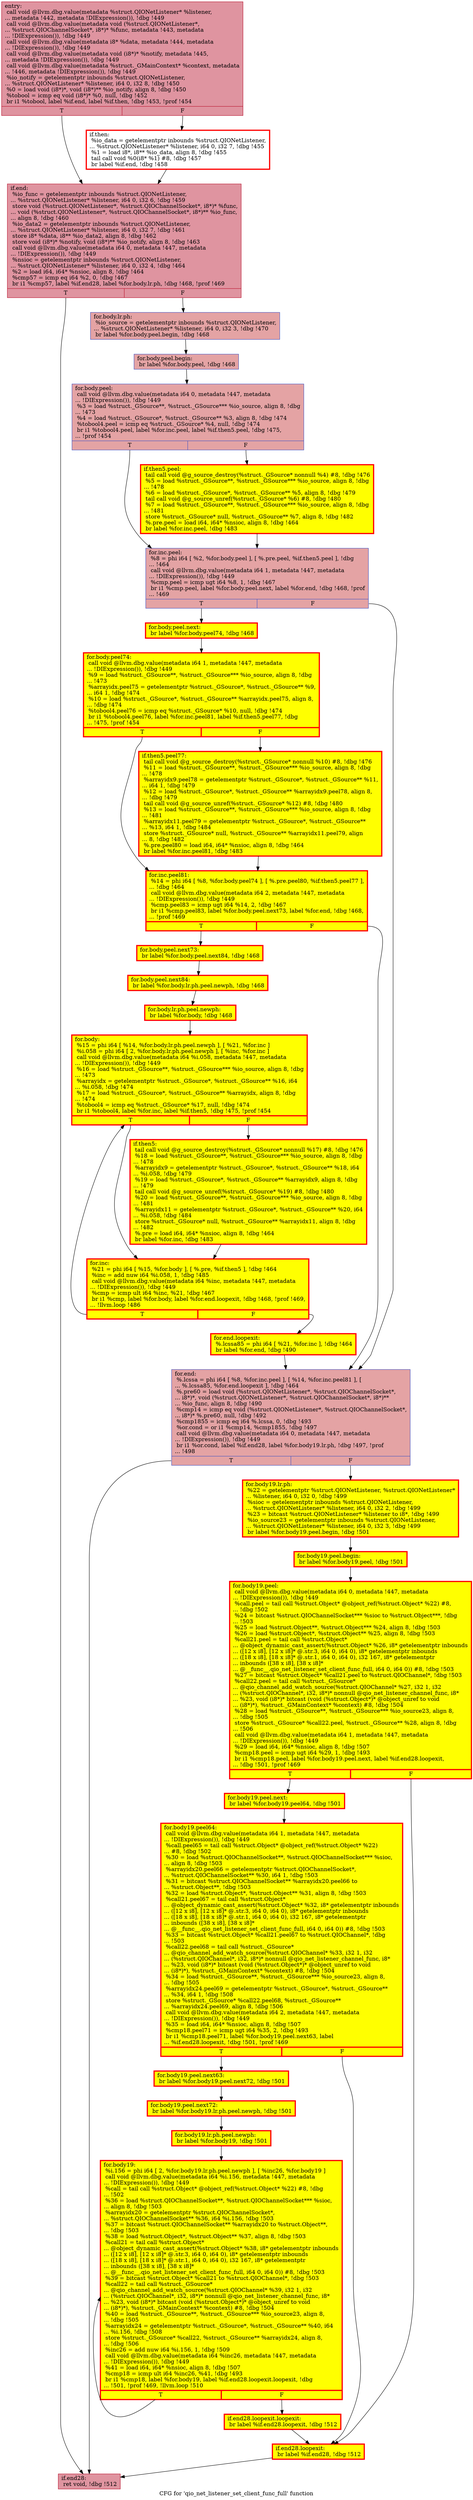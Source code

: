 digraph "CFG for 'qio_net_listener_set_client_func_full' function" {
	label="CFG for 'qio_net_listener_set_client_func_full' function";

	Node0x55d14ee405b0 [shape=record,color="#b70d28ff", style=filled, fillcolor="#b70d2870",label="{entry:\l  call void @llvm.dbg.value(metadata %struct.QIONetListener* %listener,\l... metadata !442, metadata !DIExpression()), !dbg !449\l  call void @llvm.dbg.value(metadata void (%struct.QIONetListener*,\l... %struct.QIOChannelSocket*, i8*)* %func, metadata !443, metadata\l... !DIExpression()), !dbg !449\l  call void @llvm.dbg.value(metadata i8* %data, metadata !444, metadata\l... !DIExpression()), !dbg !449\l  call void @llvm.dbg.value(metadata void (i8*)* %notify, metadata !445,\l... metadata !DIExpression()), !dbg !449\l  call void @llvm.dbg.value(metadata %struct._GMainContext* %context, metadata\l... !446, metadata !DIExpression()), !dbg !449\l  %io_notify = getelementptr inbounds %struct.QIONetListener,\l... %struct.QIONetListener* %listener, i64 0, i32 8, !dbg !450\l  %0 = load void (i8*)*, void (i8*)** %io_notify, align 8, !dbg !450\l  %tobool = icmp eq void (i8*)* %0, null, !dbg !452\l  br i1 %tobool, label %if.end, label %if.then, !dbg !453, !prof !454\l|{<s0>T|<s1>F}}"];
	Node0x55d14ee405b0:s0 -> Node0x55d14ee43de0;
	Node0x55d14ee405b0:s1 -> Node0x55d14ee43d90;
	Node0x55d14ee43d90 [shape=record,penwidth=3.0, color="red",label="{if.then:                                          \l  %io_data = getelementptr inbounds %struct.QIONetListener,\l... %struct.QIONetListener* %listener, i64 0, i32 7, !dbg !455\l  %1 = load i8*, i8** %io_data, align 8, !dbg !455\l  tail call void %0(i8* %1) #8, !dbg !457\l  br label %if.end, !dbg !458\l}"];
	Node0x55d14ee43d90 -> Node0x55d14ee43de0;
	Node0x55d14ee43de0 [shape=record,color="#b70d28ff", style=filled, fillcolor="#b70d2870",label="{if.end:                                           \l  %io_func = getelementptr inbounds %struct.QIONetListener,\l... %struct.QIONetListener* %listener, i64 0, i32 6, !dbg !459\l  store void (%struct.QIONetListener*, %struct.QIOChannelSocket*, i8*)* %func,\l... void (%struct.QIONetListener*, %struct.QIOChannelSocket*, i8*)** %io_func,\l... align 8, !dbg !460\l  %io_data2 = getelementptr inbounds %struct.QIONetListener,\l... %struct.QIONetListener* %listener, i64 0, i32 7, !dbg !461\l  store i8* %data, i8** %io_data2, align 8, !dbg !462\l  store void (i8*)* %notify, void (i8*)** %io_notify, align 8, !dbg !463\l  call void @llvm.dbg.value(metadata i64 0, metadata !447, metadata\l... !DIExpression()), !dbg !449\l  %nsioc = getelementptr inbounds %struct.QIONetListener,\l... %struct.QIONetListener* %listener, i64 0, i32 4, !dbg !464\l  %2 = load i64, i64* %nsioc, align 8, !dbg !464\l  %cmp57 = icmp eq i64 %2, 0, !dbg !467\l  br i1 %cmp57, label %if.end28, label %for.body.lr.ph, !dbg !468, !prof !469\l|{<s0>T|<s1>F}}"];
	Node0x55d14ee43de0:s0 -> Node0x55d14ee49010;
	Node0x55d14ee43de0:s1 -> Node0x55d14ef7da80;
	Node0x55d14ef7da80 [shape=record,color="#3d50c3ff", style=filled, fillcolor="#c32e3170",label="{for.body.lr.ph:                                   \l  %io_source = getelementptr inbounds %struct.QIONetListener,\l... %struct.QIONetListener* %listener, i64 0, i32 3, !dbg !470\l  br label %for.body.peel.begin, !dbg !468\l}"];
	Node0x55d14ef7da80 -> Node0x55d14ee3a180;
	Node0x55d14ee3a180 [shape=record,color="#3d50c3ff", style=filled, fillcolor="#c32e3170",label="{for.body.peel.begin:                              \l  br label %for.body.peel, !dbg !468\l}"];
	Node0x55d14ee3a180 -> Node0x55d14ef9add0;
	Node0x55d14ef9add0 [shape=record,color="#3d50c3ff", style=filled, fillcolor="#c32e3170",label="{for.body.peel:                                    \l  call void @llvm.dbg.value(metadata i64 0, metadata !447, metadata\l... !DIExpression()), !dbg !449\l  %3 = load %struct._GSource**, %struct._GSource*** %io_source, align 8, !dbg\l... !473\l  %4 = load %struct._GSource*, %struct._GSource** %3, align 8, !dbg !474\l  %tobool4.peel = icmp eq %struct._GSource* %4, null, !dbg !474\l  br i1 %tobool4.peel, label %for.inc.peel, label %if.then5.peel, !dbg !475,\l... !prof !454\l|{<s0>T|<s1>F}}"];
	Node0x55d14ef9add0:s0 -> Node0x55d14efab160;
	Node0x55d14ef9add0:s1 -> Node0x55d14ee4a560;
	Node0x55d14ee4a560 [shape=record,penwidth=3.0, style="filled", color="red", fillcolor="yellow",label="{if.then5.peel:                                    \l  tail call void @g_source_destroy(%struct._GSource* nonnull %4) #8, !dbg !476\l  %5 = load %struct._GSource**, %struct._GSource*** %io_source, align 8, !dbg\l... !478\l  %6 = load %struct._GSource*, %struct._GSource** %5, align 8, !dbg !479\l  tail call void @g_source_unref(%struct._GSource* %6) #8, !dbg !480\l  %7 = load %struct._GSource**, %struct._GSource*** %io_source, align 8, !dbg\l... !481\l  store %struct._GSource* null, %struct._GSource** %7, align 8, !dbg !482\l  %.pre.peel = load i64, i64* %nsioc, align 8, !dbg !464\l  br label %for.inc.peel, !dbg !483\l}"];
	Node0x55d14ee4a560 -> Node0x55d14efab160;
	Node0x55d14efab160 [shape=record,color="#3d50c3ff", style=filled, fillcolor="#c32e3170",label="{for.inc.peel:                                     \l  %8 = phi i64 [ %2, %for.body.peel ], [ %.pre.peel, %if.then5.peel ], !dbg\l... !464\l  call void @llvm.dbg.value(metadata i64 1, metadata !447, metadata\l... !DIExpression()), !dbg !449\l  %cmp.peel = icmp ugt i64 %8, 1, !dbg !467\l  br i1 %cmp.peel, label %for.body.peel.next, label %for.end, !dbg !468, !prof\l... !469\l|{<s0>T|<s1>F}}"];
	Node0x55d14efab160:s0 -> Node0x55d14efa3500;
	Node0x55d14efab160:s1 -> Node0x55d14ee46230;
	Node0x55d14efa3500 [shape=record,penwidth=3.0, style="filled", color="red", fillcolor="yellow",label="{for.body.peel.next:                               \l  br label %for.body.peel74, !dbg !468\l}"];
	Node0x55d14efa3500 -> Node0x55d14ef9ae20;
	Node0x55d14ef9ae20 [shape=record,penwidth=3.0, style="filled", color="red", fillcolor="yellow",label="{for.body.peel74:                                  \l  call void @llvm.dbg.value(metadata i64 1, metadata !447, metadata\l... !DIExpression()), !dbg !449\l  %9 = load %struct._GSource**, %struct._GSource*** %io_source, align 8, !dbg\l... !473\l  %arrayidx.peel75 = getelementptr %struct._GSource*, %struct._GSource** %9,\l... i64 1, !dbg !474\l  %10 = load %struct._GSource*, %struct._GSource** %arrayidx.peel75, align 8,\l... !dbg !474\l  %tobool4.peel76 = icmp eq %struct._GSource* %10, null, !dbg !474\l  br i1 %tobool4.peel76, label %for.inc.peel81, label %if.then5.peel77, !dbg\l... !475, !prof !454\l|{<s0>T|<s1>F}}"];
	Node0x55d14ef9ae20:s0 -> Node0x55d14efb19e0;
	Node0x55d14ef9ae20:s1 -> Node0x55d14efaef00;
	Node0x55d14efaef00 [shape=record,penwidth=3.0, style="filled", color="red", fillcolor="yellow",label="{if.then5.peel77:                                  \l  tail call void @g_source_destroy(%struct._GSource* nonnull %10) #8, !dbg !476\l  %11 = load %struct._GSource**, %struct._GSource*** %io_source, align 8, !dbg\l... !478\l  %arrayidx9.peel78 = getelementptr %struct._GSource*, %struct._GSource** %11,\l... i64 1, !dbg !479\l  %12 = load %struct._GSource*, %struct._GSource** %arrayidx9.peel78, align 8,\l... !dbg !479\l  tail call void @g_source_unref(%struct._GSource* %12) #8, !dbg !480\l  %13 = load %struct._GSource**, %struct._GSource*** %io_source, align 8, !dbg\l... !481\l  %arrayidx11.peel79 = getelementptr %struct._GSource*, %struct._GSource**\l... %13, i64 1, !dbg !484\l  store %struct._GSource* null, %struct._GSource** %arrayidx11.peel79, align\l... 8, !dbg !482\l  %.pre.peel80 = load i64, i64* %nsioc, align 8, !dbg !464\l  br label %for.inc.peel81, !dbg !483\l}"];
	Node0x55d14efaef00 -> Node0x55d14efb19e0;
	Node0x55d14efb19e0 [shape=record,penwidth=3.0, style="filled", color="red", fillcolor="yellow",label="{for.inc.peel81:                                   \l  %14 = phi i64 [ %8, %for.body.peel74 ], [ %.pre.peel80, %if.then5.peel77 ],\l... !dbg !464\l  call void @llvm.dbg.value(metadata i64 2, metadata !447, metadata\l... !DIExpression()), !dbg !449\l  %cmp.peel83 = icmp ugt i64 %14, 2, !dbg !467\l  br i1 %cmp.peel83, label %for.body.peel.next73, label %for.end, !dbg !468,\l... !prof !469\l|{<s0>T|<s1>F}}"];
	Node0x55d14efb19e0:s0 -> Node0x55d14ef9ae70;
	Node0x55d14efb19e0:s1 -> Node0x55d14ee46230;
	Node0x55d14ef9ae70 [shape=record,penwidth=3.0, style="filled", color="red", fillcolor="yellow",label="{for.body.peel.next73:                             \l  br label %for.body.peel.next84, !dbg !468\l}"];
	Node0x55d14ef9ae70 -> Node0x55d14efaeb30;
	Node0x55d14efaeb30 [shape=record,penwidth=3.0, style="filled", color="red", fillcolor="yellow",label="{for.body.peel.next84:                             \l  br label %for.body.lr.ph.peel.newph, !dbg !468\l}"];
	Node0x55d14efaeb30 -> Node0x55d14efa35c0;
	Node0x55d14efa35c0 [shape=record,penwidth=3.0, style="filled", color="red", fillcolor="yellow",label="{for.body.lr.ph.peel.newph:                        \l  br label %for.body, !dbg !468\l}"];
	Node0x55d14efa35c0 -> Node0x55d14ee46690;
	Node0x55d14ee46690 [shape=record,penwidth=3.0, style="filled", color="red", fillcolor="yellow",label="{for.body:                                         \l  %15 = phi i64 [ %14, %for.body.lr.ph.peel.newph ], [ %21, %for.inc ]\l  %i.058 = phi i64 [ 2, %for.body.lr.ph.peel.newph ], [ %inc, %for.inc ]\l  call void @llvm.dbg.value(metadata i64 %i.058, metadata !447, metadata\l... !DIExpression()), !dbg !449\l  %16 = load %struct._GSource**, %struct._GSource*** %io_source, align 8, !dbg\l... !473\l  %arrayidx = getelementptr %struct._GSource*, %struct._GSource** %16, i64\l... %i.058, !dbg !474\l  %17 = load %struct._GSource*, %struct._GSource** %arrayidx, align 8, !dbg\l... !474\l  %tobool4 = icmp eq %struct._GSource* %17, null, !dbg !474\l  br i1 %tobool4, label %for.inc, label %if.then5, !dbg !475, !prof !454\l|{<s0>T|<s1>F}}"];
	Node0x55d14ee46690:s0 -> Node0x55d14ee465e0;
	Node0x55d14ee46690:s1 -> Node0x55d14ee47020;
	Node0x55d14ee47020 [shape=record,penwidth=3.0, style="filled", color="red", fillcolor="yellow",label="{if.then5:                                         \l  tail call void @g_source_destroy(%struct._GSource* nonnull %17) #8, !dbg !476\l  %18 = load %struct._GSource**, %struct._GSource*** %io_source, align 8, !dbg\l... !478\l  %arrayidx9 = getelementptr %struct._GSource*, %struct._GSource** %18, i64\l... %i.058, !dbg !479\l  %19 = load %struct._GSource*, %struct._GSource** %arrayidx9, align 8, !dbg\l... !479\l  tail call void @g_source_unref(%struct._GSource* %19) #8, !dbg !480\l  %20 = load %struct._GSource**, %struct._GSource*** %io_source, align 8, !dbg\l... !481\l  %arrayidx11 = getelementptr %struct._GSource*, %struct._GSource** %20, i64\l... %i.058, !dbg !484\l  store %struct._GSource* null, %struct._GSource** %arrayidx11, align 8, !dbg\l... !482\l  %.pre = load i64, i64* %nsioc, align 8, !dbg !464\l  br label %for.inc, !dbg !483\l}"];
	Node0x55d14ee47020 -> Node0x55d14ee465e0;
	Node0x55d14ee465e0 [shape=record,penwidth=3.0, style="filled", color="red", fillcolor="yellow",label="{for.inc:                                          \l  %21 = phi i64 [ %15, %for.body ], [ %.pre, %if.then5 ], !dbg !464\l  %inc = add nuw i64 %i.058, 1, !dbg !485\l  call void @llvm.dbg.value(metadata i64 %inc, metadata !447, metadata\l... !DIExpression()), !dbg !449\l  %cmp = icmp ult i64 %inc, %21, !dbg !467\l  br i1 %cmp, label %for.body, label %for.end.loopexit, !dbg !468, !prof !469,\l... !llvm.loop !486\l|{<s0>T|<s1>F}}"];
	Node0x55d14ee465e0:s0 -> Node0x55d14ee46690;
	Node0x55d14ee465e0:s1 -> Node0x55d14efab260;
	Node0x55d14efab260 [shape=record,penwidth=3.0, style="filled", color="red", fillcolor="yellow",label="{for.end.loopexit:                                 \l  %.lcssa85 = phi i64 [ %21, %for.inc ], !dbg !464\l  br label %for.end, !dbg !490\l}"];
	Node0x55d14efab260 -> Node0x55d14ee46230;
	Node0x55d14ee46230 [shape=record,color="#3d50c3ff", style=filled, fillcolor="#c32e3170",label="{for.end:                                          \l  %.lcssa = phi i64 [ %8, %for.inc.peel ], [ %14, %for.inc.peel81 ], [\l... %.lcssa85, %for.end.loopexit ], !dbg !464\l  %.pre60 = load void (%struct.QIONetListener*, %struct.QIOChannelSocket*,\l... i8*)*, void (%struct.QIONetListener*, %struct.QIOChannelSocket*, i8*)**\l... %io_func, align 8, !dbg !490\l  %cmp14 = icmp eq void (%struct.QIONetListener*, %struct.QIOChannelSocket*,\l... i8*)* %.pre60, null, !dbg !492\l  %cmp1855 = icmp eq i64 %.lcssa, 0, !dbg !493\l  %or.cond = or i1 %cmp14, %cmp1855, !dbg !497\l  call void @llvm.dbg.value(metadata i64 0, metadata !447, metadata\l... !DIExpression()), !dbg !449\l  br i1 %or.cond, label %if.end28, label %for.body19.lr.ph, !dbg !497, !prof\l... !498\l|{<s0>T|<s1>F}}"];
	Node0x55d14ee46230:s0 -> Node0x55d14ee49010;
	Node0x55d14ee46230:s1 -> Node0x55d14ef6f5d0;
	Node0x55d14ef6f5d0 [shape=record,penwidth=3.0, style="filled", color="red", fillcolor="yellow",label="{for.body19.lr.ph:                                 \l  %22 = getelementptr %struct.QIONetListener, %struct.QIONetListener*\l... %listener, i64 0, i32 0, !dbg !499\l  %sioc = getelementptr inbounds %struct.QIONetListener,\l... %struct.QIONetListener* %listener, i64 0, i32 2, !dbg !499\l  %23 = bitcast %struct.QIONetListener* %listener to i8*, !dbg !499\l  %io_source23 = getelementptr inbounds %struct.QIONetListener,\l... %struct.QIONetListener* %listener, i64 0, i32 3, !dbg !499\l  br label %for.body19.peel.begin, !dbg !501\l}"];
	Node0x55d14ef6f5d0 -> Node0x55d14ef9afa0;
	Node0x55d14ef9afa0 [shape=record,penwidth=3.0, style="filled", color="red", fillcolor="yellow",label="{for.body19.peel.begin:                            \l  br label %for.body19.peel, !dbg !501\l}"];
	Node0x55d14ef9afa0 -> Node0x55d14ef9bf10;
	Node0x55d14ef9bf10 [shape=record,penwidth=3.0, style="filled", color="red", fillcolor="yellow",label="{for.body19.peel:                                  \l  call void @llvm.dbg.value(metadata i64 0, metadata !447, metadata\l... !DIExpression()), !dbg !449\l  %call.peel = tail call %struct.Object* @object_ref(%struct.Object* %22) #8,\l... !dbg !502\l  %24 = bitcast %struct.QIOChannelSocket*** %sioc to %struct.Object***, !dbg\l... !503\l  %25 = load %struct.Object**, %struct.Object*** %24, align 8, !dbg !503\l  %26 = load %struct.Object*, %struct.Object** %25, align 8, !dbg !503\l  %call21.peel = tail call %struct.Object*\l... @object_dynamic_cast_assert(%struct.Object* %26, i8* getelementptr inbounds\l... ([12 x i8], [12 x i8]* @.str.3, i64 0, i64 0), i8* getelementptr inbounds\l... ([18 x i8], [18 x i8]* @.str.1, i64 0, i64 0), i32 167, i8* getelementptr\l... inbounds ([38 x i8], [38 x i8]*\l... @__func__.qio_net_listener_set_client_func_full, i64 0, i64 0)) #8, !dbg !503\l  %27 = bitcast %struct.Object* %call21.peel to %struct.QIOChannel*, !dbg !503\l  %call22.peel = tail call %struct._GSource*\l... @qio_channel_add_watch_source(%struct.QIOChannel* %27, i32 1, i32\l... (%struct.QIOChannel*, i32, i8*)* nonnull @qio_net_listener_channel_func, i8*\l... %23, void (i8*)* bitcast (void (%struct.Object*)* @object_unref to void\l... (i8*)*), %struct._GMainContext* %context) #8, !dbg !504\l  %28 = load %struct._GSource**, %struct._GSource*** %io_source23, align 8,\l... !dbg !505\l  store %struct._GSource* %call22.peel, %struct._GSource** %28, align 8, !dbg\l... !506\l  call void @llvm.dbg.value(metadata i64 1, metadata !447, metadata\l... !DIExpression()), !dbg !449\l  %29 = load i64, i64* %nsioc, align 8, !dbg !507\l  %cmp18.peel = icmp ugt i64 %29, 1, !dbg !493\l  br i1 %cmp18.peel, label %for.body19.peel.next, label %if.end28.loopexit,\l... !dbg !501, !prof !469\l|{<s0>T|<s1>F}}"];
	Node0x55d14ef9bf10:s0 -> Node0x55d14efa7ea0;
	Node0x55d14ef9bf10:s1 -> Node0x55d14ee5ad40;
	Node0x55d14efa7ea0 [shape=record,penwidth=3.0, style="filled", color="red", fillcolor="yellow",label="{for.body19.peel.next:                             \l  br label %for.body19.peel64, !dbg !501\l}"];
	Node0x55d14efa7ea0 -> Node0x55d14efa8e40;
	Node0x55d14efa8e40 [shape=record,penwidth=3.0, style="filled", color="red", fillcolor="yellow",label="{for.body19.peel64:                                \l  call void @llvm.dbg.value(metadata i64 1, metadata !447, metadata\l... !DIExpression()), !dbg !449\l  %call.peel65 = tail call %struct.Object* @object_ref(%struct.Object* %22)\l... #8, !dbg !502\l  %30 = load %struct.QIOChannelSocket**, %struct.QIOChannelSocket*** %sioc,\l... align 8, !dbg !503\l  %arrayidx20.peel66 = getelementptr %struct.QIOChannelSocket*,\l... %struct.QIOChannelSocket** %30, i64 1, !dbg !503\l  %31 = bitcast %struct.QIOChannelSocket** %arrayidx20.peel66 to\l... %struct.Object**, !dbg !503\l  %32 = load %struct.Object*, %struct.Object** %31, align 8, !dbg !503\l  %call21.peel67 = tail call %struct.Object*\l... @object_dynamic_cast_assert(%struct.Object* %32, i8* getelementptr inbounds\l... ([12 x i8], [12 x i8]* @.str.3, i64 0, i64 0), i8* getelementptr inbounds\l... ([18 x i8], [18 x i8]* @.str.1, i64 0, i64 0), i32 167, i8* getelementptr\l... inbounds ([38 x i8], [38 x i8]*\l... @__func__.qio_net_listener_set_client_func_full, i64 0, i64 0)) #8, !dbg !503\l  %33 = bitcast %struct.Object* %call21.peel67 to %struct.QIOChannel*, !dbg\l... !503\l  %call22.peel68 = tail call %struct._GSource*\l... @qio_channel_add_watch_source(%struct.QIOChannel* %33, i32 1, i32\l... (%struct.QIOChannel*, i32, i8*)* nonnull @qio_net_listener_channel_func, i8*\l... %23, void (i8*)* bitcast (void (%struct.Object*)* @object_unref to void\l... (i8*)*), %struct._GMainContext* %context) #8, !dbg !504\l  %34 = load %struct._GSource**, %struct._GSource*** %io_source23, align 8,\l... !dbg !505\l  %arrayidx24.peel69 = getelementptr %struct._GSource*, %struct._GSource**\l... %34, i64 1, !dbg !508\l  store %struct._GSource* %call22.peel68, %struct._GSource**\l... %arrayidx24.peel69, align 8, !dbg !506\l  call void @llvm.dbg.value(metadata i64 2, metadata !447, metadata\l... !DIExpression()), !dbg !449\l  %35 = load i64, i64* %nsioc, align 8, !dbg !507\l  %cmp18.peel71 = icmp ugt i64 %35, 2, !dbg !493\l  br i1 %cmp18.peel71, label %for.body19.peel.next63, label\l... %if.end28.loopexit, !dbg !501, !prof !469\l|{<s0>T|<s1>F}}"];
	Node0x55d14efa8e40:s0 -> Node0x55d14ee31330;
	Node0x55d14efa8e40:s1 -> Node0x55d14ee5ad40;
	Node0x55d14ee31330 [shape=record,penwidth=3.0, style="filled", color="red", fillcolor="yellow",label="{for.body19.peel.next63:                           \l  br label %for.body19.peel.next72, !dbg !501\l}"];
	Node0x55d14ee31330 -> Node0x55d14ee39af0;
	Node0x55d14ee39af0 [shape=record,penwidth=3.0, style="filled", color="red", fillcolor="yellow",label="{for.body19.peel.next72:                           \l  br label %for.body19.lr.ph.peel.newph, !dbg !501\l}"];
	Node0x55d14ee39af0 -> Node0x55d14ef9aff0;
	Node0x55d14ef9aff0 [shape=record,penwidth=3.0, style="filled", color="red", fillcolor="yellow",label="{for.body19.lr.ph.peel.newph:                      \l  br label %for.body19, !dbg !501\l}"];
	Node0x55d14ef9aff0 -> Node0x55d14ee49690;
	Node0x55d14ee49690 [shape=record,penwidth=3.0, style="filled", color="red", fillcolor="yellow",label="{for.body19:                                       \l  %i.156 = phi i64 [ 2, %for.body19.lr.ph.peel.newph ], [ %inc26, %for.body19 ]\l  call void @llvm.dbg.value(metadata i64 %i.156, metadata !447, metadata\l... !DIExpression()), !dbg !449\l  %call = tail call %struct.Object* @object_ref(%struct.Object* %22) #8, !dbg\l... !502\l  %36 = load %struct.QIOChannelSocket**, %struct.QIOChannelSocket*** %sioc,\l... align 8, !dbg !503\l  %arrayidx20 = getelementptr %struct.QIOChannelSocket*,\l... %struct.QIOChannelSocket** %36, i64 %i.156, !dbg !503\l  %37 = bitcast %struct.QIOChannelSocket** %arrayidx20 to %struct.Object**,\l... !dbg !503\l  %38 = load %struct.Object*, %struct.Object** %37, align 8, !dbg !503\l  %call21 = tail call %struct.Object*\l... @object_dynamic_cast_assert(%struct.Object* %38, i8* getelementptr inbounds\l... ([12 x i8], [12 x i8]* @.str.3, i64 0, i64 0), i8* getelementptr inbounds\l... ([18 x i8], [18 x i8]* @.str.1, i64 0, i64 0), i32 167, i8* getelementptr\l... inbounds ([38 x i8], [38 x i8]*\l... @__func__.qio_net_listener_set_client_func_full, i64 0, i64 0)) #8, !dbg !503\l  %39 = bitcast %struct.Object* %call21 to %struct.QIOChannel*, !dbg !503\l  %call22 = tail call %struct._GSource*\l... @qio_channel_add_watch_source(%struct.QIOChannel* %39, i32 1, i32\l... (%struct.QIOChannel*, i32, i8*)* nonnull @qio_net_listener_channel_func, i8*\l... %23, void (i8*)* bitcast (void (%struct.Object*)* @object_unref to void\l... (i8*)*), %struct._GMainContext* %context) #8, !dbg !504\l  %40 = load %struct._GSource**, %struct._GSource*** %io_source23, align 8,\l... !dbg !505\l  %arrayidx24 = getelementptr %struct._GSource*, %struct._GSource** %40, i64\l... %i.156, !dbg !508\l  store %struct._GSource* %call22, %struct._GSource** %arrayidx24, align 8,\l... !dbg !506\l  %inc26 = add nuw i64 %i.156, 1, !dbg !509\l  call void @llvm.dbg.value(metadata i64 %inc26, metadata !447, metadata\l... !DIExpression()), !dbg !449\l  %41 = load i64, i64* %nsioc, align 8, !dbg !507\l  %cmp18 = icmp ult i64 %inc26, %41, !dbg !493\l  br i1 %cmp18, label %for.body19, label %if.end28.loopexit.loopexit, !dbg\l... !501, !prof !469, !llvm.loop !510\l|{<s0>T|<s1>F}}"];
	Node0x55d14ee49690:s0 -> Node0x55d14ee49690;
	Node0x55d14ee49690:s1 -> Node0x55d14ee3a520;
	Node0x55d14ee3a520 [shape=record,penwidth=3.0, style="filled", color="red", fillcolor="yellow",label="{if.end28.loopexit.loopexit:                       \l  br label %if.end28.loopexit, !dbg !512\l}"];
	Node0x55d14ee3a520 -> Node0x55d14ee5ad40;
	Node0x55d14ee5ad40 [shape=record,penwidth=3.0, style="filled", color="red", fillcolor="yellow",label="{if.end28.loopexit:                                \l  br label %if.end28, !dbg !512\l}"];
	Node0x55d14ee5ad40 -> Node0x55d14ee49010;
	Node0x55d14ee49010 [shape=record,color="#b70d28ff", style=filled, fillcolor="#b70d2870",label="{if.end28:                                         \l  ret void, !dbg !512\l}"];
}
